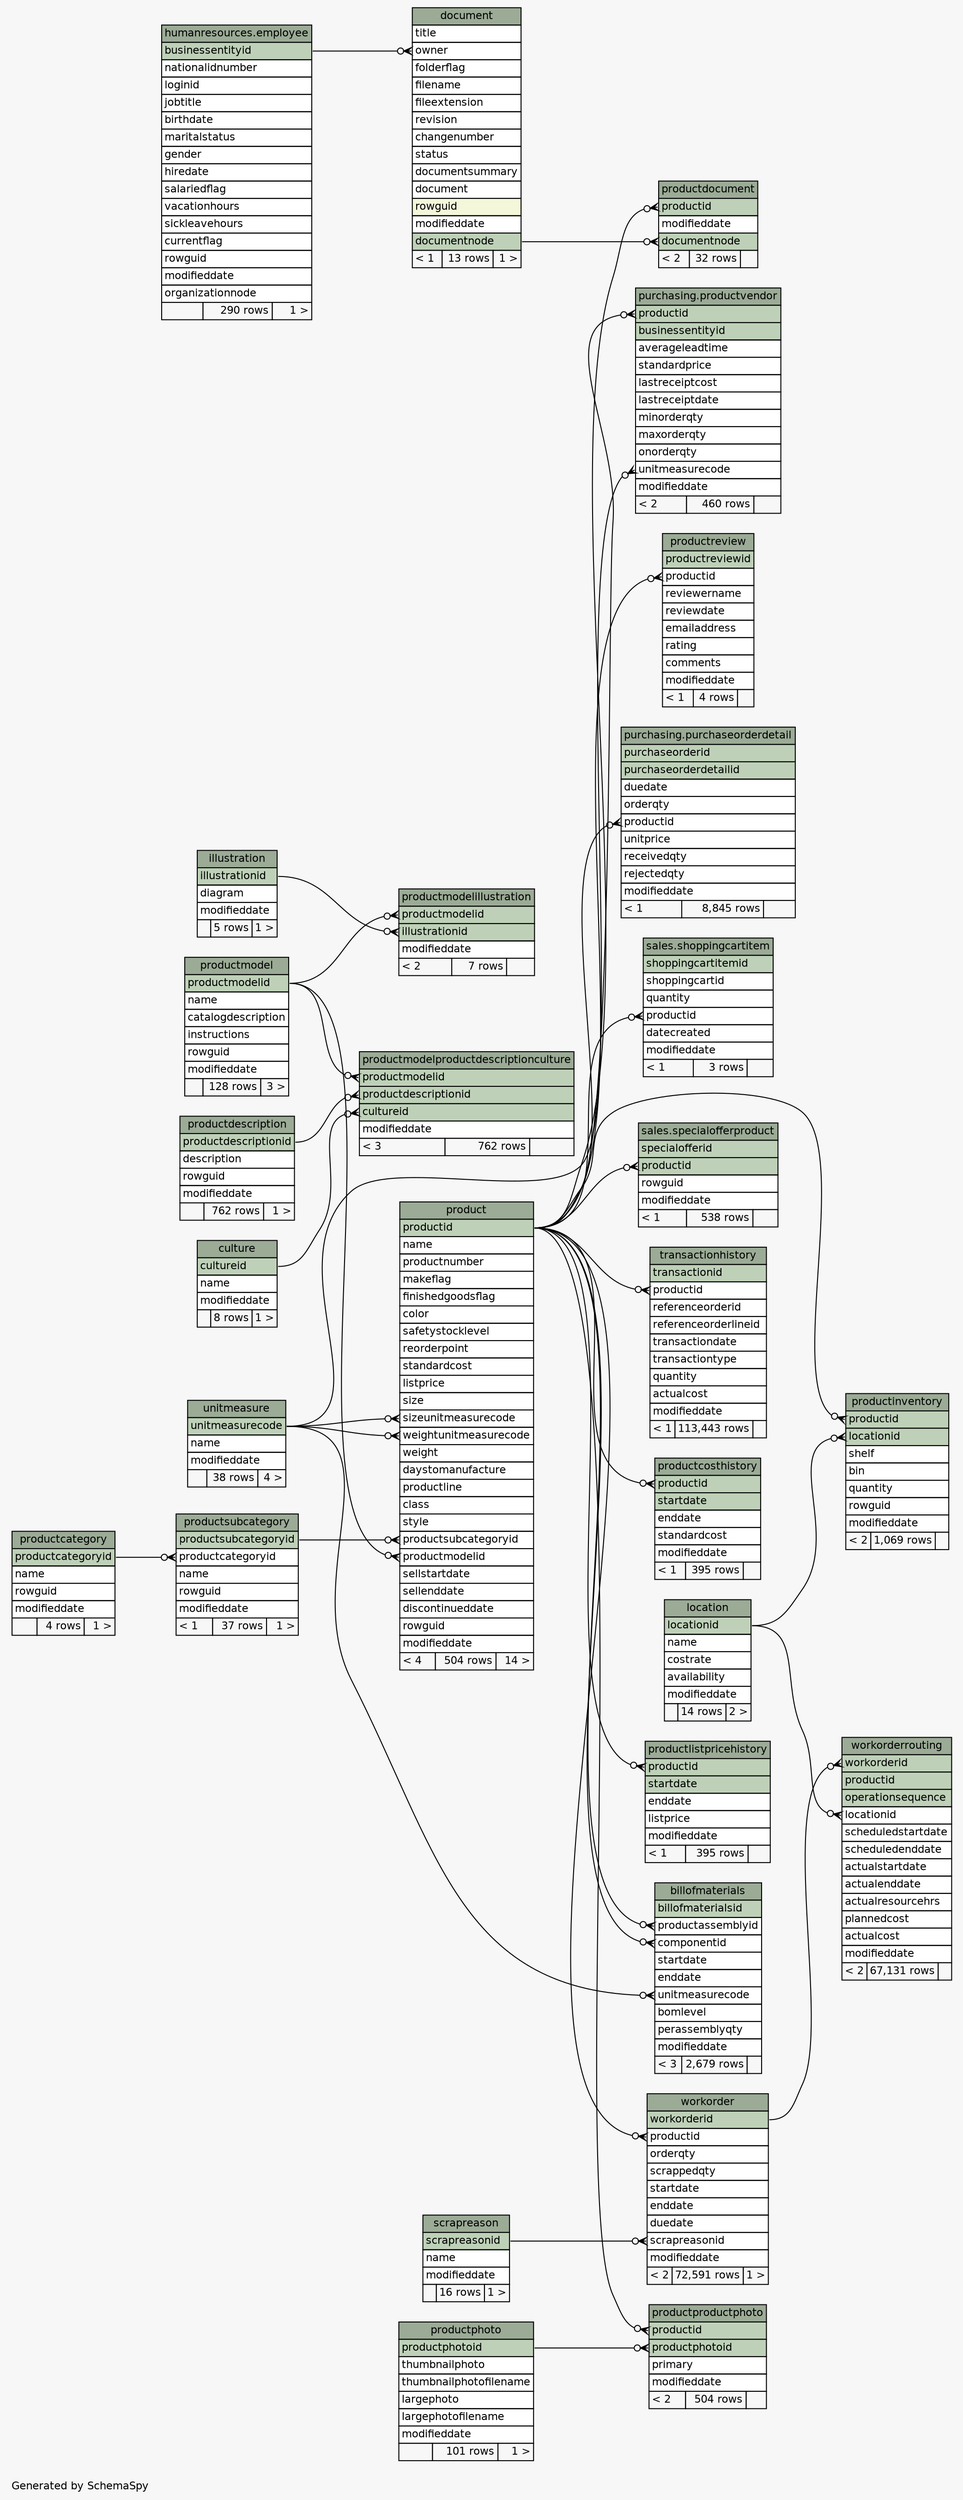 // dot 2.40.1 on Linux 5.4.0-51-generic
// SchemaSpy rev 590
digraph "largeRelationshipsDiagram" {
  graph [
    rankdir="RL"
    bgcolor="#f7f7f7"
    label="\nGenerated by SchemaSpy"
    labeljust="l"
    nodesep="0.18"
    ranksep="0.46"
    fontname="Helvetica"
    fontsize="11"
  ];
  node [
    fontname="Helvetica"
    fontsize="11"
    shape="plaintext"
  ];
  edge [
    arrowsize="0.8"
  ];
  "billofmaterials" [
    label=<
    <TABLE BORDER="0" CELLBORDER="1" CELLSPACING="0" BGCOLOR="#ffffff">
      <TR><TD COLSPAN="3" BGCOLOR="#9bab96" ALIGN="CENTER">billofmaterials</TD></TR>
      <TR><TD PORT="billofmaterialsid" COLSPAN="3" BGCOLOR="#bed1b8" ALIGN="LEFT">billofmaterialsid</TD></TR>
      <TR><TD PORT="productassemblyid" COLSPAN="3" ALIGN="LEFT">productassemblyid</TD></TR>
      <TR><TD PORT="componentid" COLSPAN="3" ALIGN="LEFT">componentid</TD></TR>
      <TR><TD PORT="startdate" COLSPAN="3" ALIGN="LEFT">startdate</TD></TR>
      <TR><TD PORT="enddate" COLSPAN="3" ALIGN="LEFT">enddate</TD></TR>
      <TR><TD PORT="unitmeasurecode" COLSPAN="3" ALIGN="LEFT">unitmeasurecode</TD></TR>
      <TR><TD PORT="bomlevel" COLSPAN="3" ALIGN="LEFT">bomlevel</TD></TR>
      <TR><TD PORT="perassemblyqty" COLSPAN="3" ALIGN="LEFT">perassemblyqty</TD></TR>
      <TR><TD PORT="modifieddate" COLSPAN="3" ALIGN="LEFT">modifieddate</TD></TR>
      <TR><TD ALIGN="LEFT" BGCOLOR="#f7f7f7">&lt; 3</TD><TD ALIGN="RIGHT" BGCOLOR="#f7f7f7">2,679 rows</TD><TD ALIGN="RIGHT" BGCOLOR="#f7f7f7">  </TD></TR>
    </TABLE>>
    URL="tables/billofmaterials.html"
    tooltip="billofmaterials"
  ];
  "culture" [
    label=<
    <TABLE BORDER="0" CELLBORDER="1" CELLSPACING="0" BGCOLOR="#ffffff">
      <TR><TD COLSPAN="3" BGCOLOR="#9bab96" ALIGN="CENTER">culture</TD></TR>
      <TR><TD PORT="cultureid" COLSPAN="3" BGCOLOR="#bed1b8" ALIGN="LEFT">cultureid</TD></TR>
      <TR><TD PORT="name" COLSPAN="3" ALIGN="LEFT">name</TD></TR>
      <TR><TD PORT="modifieddate" COLSPAN="3" ALIGN="LEFT">modifieddate</TD></TR>
      <TR><TD ALIGN="LEFT" BGCOLOR="#f7f7f7">  </TD><TD ALIGN="RIGHT" BGCOLOR="#f7f7f7">8 rows</TD><TD ALIGN="RIGHT" BGCOLOR="#f7f7f7">1 &gt;</TD></TR>
    </TABLE>>
    URL="tables/culture.html"
    tooltip="culture"
  ];
  "document" [
    label=<
    <TABLE BORDER="0" CELLBORDER="1" CELLSPACING="0" BGCOLOR="#ffffff">
      <TR><TD COLSPAN="3" BGCOLOR="#9bab96" ALIGN="CENTER">document</TD></TR>
      <TR><TD PORT="title" COLSPAN="3" ALIGN="LEFT">title</TD></TR>
      <TR><TD PORT="owner" COLSPAN="3" ALIGN="LEFT">owner</TD></TR>
      <TR><TD PORT="folderflag" COLSPAN="3" ALIGN="LEFT">folderflag</TD></TR>
      <TR><TD PORT="filename" COLSPAN="3" ALIGN="LEFT">filename</TD></TR>
      <TR><TD PORT="fileextension" COLSPAN="3" ALIGN="LEFT">fileextension</TD></TR>
      <TR><TD PORT="revision" COLSPAN="3" ALIGN="LEFT">revision</TD></TR>
      <TR><TD PORT="changenumber" COLSPAN="3" ALIGN="LEFT">changenumber</TD></TR>
      <TR><TD PORT="status" COLSPAN="3" ALIGN="LEFT">status</TD></TR>
      <TR><TD PORT="documentsummary" COLSPAN="3" ALIGN="LEFT">documentsummary</TD></TR>
      <TR><TD PORT="document" COLSPAN="3" ALIGN="LEFT">document</TD></TR>
      <TR><TD PORT="rowguid" COLSPAN="3" BGCOLOR="#f4f7da" ALIGN="LEFT">rowguid</TD></TR>
      <TR><TD PORT="modifieddate" COLSPAN="3" ALIGN="LEFT">modifieddate</TD></TR>
      <TR><TD PORT="documentnode" COLSPAN="3" BGCOLOR="#bed1b8" ALIGN="LEFT">documentnode</TD></TR>
      <TR><TD ALIGN="LEFT" BGCOLOR="#f7f7f7">&lt; 1</TD><TD ALIGN="RIGHT" BGCOLOR="#f7f7f7">13 rows</TD><TD ALIGN="RIGHT" BGCOLOR="#f7f7f7">1 &gt;</TD></TR>
    </TABLE>>
    URL="tables/document.html"
    tooltip="document"
  ];
  "humanresources.employee" [
    label=<
    <TABLE BORDER="0" CELLBORDER="1" CELLSPACING="0" BGCOLOR="#ffffff">
      <TR><TD COLSPAN="3" BGCOLOR="#9bab96" ALIGN="CENTER">humanresources.employee</TD></TR>
      <TR><TD PORT="businessentityid" COLSPAN="3" BGCOLOR="#bed1b8" ALIGN="LEFT">businessentityid</TD></TR>
      <TR><TD PORT="nationalidnumber" COLSPAN="3" ALIGN="LEFT">nationalidnumber</TD></TR>
      <TR><TD PORT="loginid" COLSPAN="3" ALIGN="LEFT">loginid</TD></TR>
      <TR><TD PORT="jobtitle" COLSPAN="3" ALIGN="LEFT">jobtitle</TD></TR>
      <TR><TD PORT="birthdate" COLSPAN="3" ALIGN="LEFT">birthdate</TD></TR>
      <TR><TD PORT="maritalstatus" COLSPAN="3" ALIGN="LEFT">maritalstatus</TD></TR>
      <TR><TD PORT="gender" COLSPAN="3" ALIGN="LEFT">gender</TD></TR>
      <TR><TD PORT="hiredate" COLSPAN="3" ALIGN="LEFT">hiredate</TD></TR>
      <TR><TD PORT="salariedflag" COLSPAN="3" ALIGN="LEFT">salariedflag</TD></TR>
      <TR><TD PORT="vacationhours" COLSPAN="3" ALIGN="LEFT">vacationhours</TD></TR>
      <TR><TD PORT="sickleavehours" COLSPAN="3" ALIGN="LEFT">sickleavehours</TD></TR>
      <TR><TD PORT="currentflag" COLSPAN="3" ALIGN="LEFT">currentflag</TD></TR>
      <TR><TD PORT="rowguid" COLSPAN="3" ALIGN="LEFT">rowguid</TD></TR>
      <TR><TD PORT="modifieddate" COLSPAN="3" ALIGN="LEFT">modifieddate</TD></TR>
      <TR><TD PORT="organizationnode" COLSPAN="3" ALIGN="LEFT">organizationnode</TD></TR>
      <TR><TD ALIGN="LEFT" BGCOLOR="#f7f7f7">  </TD><TD ALIGN="RIGHT" BGCOLOR="#f7f7f7">290 rows</TD><TD ALIGN="RIGHT" BGCOLOR="#f7f7f7">1 &gt;</TD></TR>
    </TABLE>>
    tooltip="humanresources.employee"
  ];
  "illustration" [
    label=<
    <TABLE BORDER="0" CELLBORDER="1" CELLSPACING="0" BGCOLOR="#ffffff">
      <TR><TD COLSPAN="3" BGCOLOR="#9bab96" ALIGN="CENTER">illustration</TD></TR>
      <TR><TD PORT="illustrationid" COLSPAN="3" BGCOLOR="#bed1b8" ALIGN="LEFT">illustrationid</TD></TR>
      <TR><TD PORT="diagram" COLSPAN="3" ALIGN="LEFT">diagram</TD></TR>
      <TR><TD PORT="modifieddate" COLSPAN="3" ALIGN="LEFT">modifieddate</TD></TR>
      <TR><TD ALIGN="LEFT" BGCOLOR="#f7f7f7">  </TD><TD ALIGN="RIGHT" BGCOLOR="#f7f7f7">5 rows</TD><TD ALIGN="RIGHT" BGCOLOR="#f7f7f7">1 &gt;</TD></TR>
    </TABLE>>
    URL="tables/illustration.html"
    tooltip="illustration"
  ];
  "location" [
    label=<
    <TABLE BORDER="0" CELLBORDER="1" CELLSPACING="0" BGCOLOR="#ffffff">
      <TR><TD COLSPAN="3" BGCOLOR="#9bab96" ALIGN="CENTER">location</TD></TR>
      <TR><TD PORT="locationid" COLSPAN="3" BGCOLOR="#bed1b8" ALIGN="LEFT">locationid</TD></TR>
      <TR><TD PORT="name" COLSPAN="3" ALIGN="LEFT">name</TD></TR>
      <TR><TD PORT="costrate" COLSPAN="3" ALIGN="LEFT">costrate</TD></TR>
      <TR><TD PORT="availability" COLSPAN="3" ALIGN="LEFT">availability</TD></TR>
      <TR><TD PORT="modifieddate" COLSPAN="3" ALIGN="LEFT">modifieddate</TD></TR>
      <TR><TD ALIGN="LEFT" BGCOLOR="#f7f7f7">  </TD><TD ALIGN="RIGHT" BGCOLOR="#f7f7f7">14 rows</TD><TD ALIGN="RIGHT" BGCOLOR="#f7f7f7">2 &gt;</TD></TR>
    </TABLE>>
    URL="tables/location.html"
    tooltip="location"
  ];
  "product" [
    label=<
    <TABLE BORDER="0" CELLBORDER="1" CELLSPACING="0" BGCOLOR="#ffffff">
      <TR><TD COLSPAN="3" BGCOLOR="#9bab96" ALIGN="CENTER">product</TD></TR>
      <TR><TD PORT="productid" COLSPAN="3" BGCOLOR="#bed1b8" ALIGN="LEFT">productid</TD></TR>
      <TR><TD PORT="name" COLSPAN="3" ALIGN="LEFT">name</TD></TR>
      <TR><TD PORT="productnumber" COLSPAN="3" ALIGN="LEFT">productnumber</TD></TR>
      <TR><TD PORT="makeflag" COLSPAN="3" ALIGN="LEFT">makeflag</TD></TR>
      <TR><TD PORT="finishedgoodsflag" COLSPAN="3" ALIGN="LEFT">finishedgoodsflag</TD></TR>
      <TR><TD PORT="color" COLSPAN="3" ALIGN="LEFT">color</TD></TR>
      <TR><TD PORT="safetystocklevel" COLSPAN="3" ALIGN="LEFT">safetystocklevel</TD></TR>
      <TR><TD PORT="reorderpoint" COLSPAN="3" ALIGN="LEFT">reorderpoint</TD></TR>
      <TR><TD PORT="standardcost" COLSPAN="3" ALIGN="LEFT">standardcost</TD></TR>
      <TR><TD PORT="listprice" COLSPAN="3" ALIGN="LEFT">listprice</TD></TR>
      <TR><TD PORT="size" COLSPAN="3" ALIGN="LEFT">size</TD></TR>
      <TR><TD PORT="sizeunitmeasurecode" COLSPAN="3" ALIGN="LEFT">sizeunitmeasurecode</TD></TR>
      <TR><TD PORT="weightunitmeasurecode" COLSPAN="3" ALIGN="LEFT">weightunitmeasurecode</TD></TR>
      <TR><TD PORT="weight" COLSPAN="3" ALIGN="LEFT">weight</TD></TR>
      <TR><TD PORT="daystomanufacture" COLSPAN="3" ALIGN="LEFT">daystomanufacture</TD></TR>
      <TR><TD PORT="productline" COLSPAN="3" ALIGN="LEFT">productline</TD></TR>
      <TR><TD PORT="class" COLSPAN="3" ALIGN="LEFT">class</TD></TR>
      <TR><TD PORT="style" COLSPAN="3" ALIGN="LEFT">style</TD></TR>
      <TR><TD PORT="productsubcategoryid" COLSPAN="3" ALIGN="LEFT">productsubcategoryid</TD></TR>
      <TR><TD PORT="productmodelid" COLSPAN="3" ALIGN="LEFT">productmodelid</TD></TR>
      <TR><TD PORT="sellstartdate" COLSPAN="3" ALIGN="LEFT">sellstartdate</TD></TR>
      <TR><TD PORT="sellenddate" COLSPAN="3" ALIGN="LEFT">sellenddate</TD></TR>
      <TR><TD PORT="discontinueddate" COLSPAN="3" ALIGN="LEFT">discontinueddate</TD></TR>
      <TR><TD PORT="rowguid" COLSPAN="3" ALIGN="LEFT">rowguid</TD></TR>
      <TR><TD PORT="modifieddate" COLSPAN="3" ALIGN="LEFT">modifieddate</TD></TR>
      <TR><TD ALIGN="LEFT" BGCOLOR="#f7f7f7">&lt; 4</TD><TD ALIGN="RIGHT" BGCOLOR="#f7f7f7">504 rows</TD><TD ALIGN="RIGHT" BGCOLOR="#f7f7f7">14 &gt;</TD></TR>
    </TABLE>>
    URL="tables/product.html"
    tooltip="product"
  ];
  "productcategory" [
    label=<
    <TABLE BORDER="0" CELLBORDER="1" CELLSPACING="0" BGCOLOR="#ffffff">
      <TR><TD COLSPAN="3" BGCOLOR="#9bab96" ALIGN="CENTER">productcategory</TD></TR>
      <TR><TD PORT="productcategoryid" COLSPAN="3" BGCOLOR="#bed1b8" ALIGN="LEFT">productcategoryid</TD></TR>
      <TR><TD PORT="name" COLSPAN="3" ALIGN="LEFT">name</TD></TR>
      <TR><TD PORT="rowguid" COLSPAN="3" ALIGN="LEFT">rowguid</TD></TR>
      <TR><TD PORT="modifieddate" COLSPAN="3" ALIGN="LEFT">modifieddate</TD></TR>
      <TR><TD ALIGN="LEFT" BGCOLOR="#f7f7f7">  </TD><TD ALIGN="RIGHT" BGCOLOR="#f7f7f7">4 rows</TD><TD ALIGN="RIGHT" BGCOLOR="#f7f7f7">1 &gt;</TD></TR>
    </TABLE>>
    URL="tables/productcategory.html"
    tooltip="productcategory"
  ];
  "productcosthistory" [
    label=<
    <TABLE BORDER="0" CELLBORDER="1" CELLSPACING="0" BGCOLOR="#ffffff">
      <TR><TD COLSPAN="3" BGCOLOR="#9bab96" ALIGN="CENTER">productcosthistory</TD></TR>
      <TR><TD PORT="productid" COLSPAN="3" BGCOLOR="#bed1b8" ALIGN="LEFT">productid</TD></TR>
      <TR><TD PORT="startdate" COLSPAN="3" BGCOLOR="#bed1b8" ALIGN="LEFT">startdate</TD></TR>
      <TR><TD PORT="enddate" COLSPAN="3" ALIGN="LEFT">enddate</TD></TR>
      <TR><TD PORT="standardcost" COLSPAN="3" ALIGN="LEFT">standardcost</TD></TR>
      <TR><TD PORT="modifieddate" COLSPAN="3" ALIGN="LEFT">modifieddate</TD></TR>
      <TR><TD ALIGN="LEFT" BGCOLOR="#f7f7f7">&lt; 1</TD><TD ALIGN="RIGHT" BGCOLOR="#f7f7f7">395 rows</TD><TD ALIGN="RIGHT" BGCOLOR="#f7f7f7">  </TD></TR>
    </TABLE>>
    URL="tables/productcosthistory.html"
    tooltip="productcosthistory"
  ];
  "productdescription" [
    label=<
    <TABLE BORDER="0" CELLBORDER="1" CELLSPACING="0" BGCOLOR="#ffffff">
      <TR><TD COLSPAN="3" BGCOLOR="#9bab96" ALIGN="CENTER">productdescription</TD></TR>
      <TR><TD PORT="productdescriptionid" COLSPAN="3" BGCOLOR="#bed1b8" ALIGN="LEFT">productdescriptionid</TD></TR>
      <TR><TD PORT="description" COLSPAN="3" ALIGN="LEFT">description</TD></TR>
      <TR><TD PORT="rowguid" COLSPAN="3" ALIGN="LEFT">rowguid</TD></TR>
      <TR><TD PORT="modifieddate" COLSPAN="3" ALIGN="LEFT">modifieddate</TD></TR>
      <TR><TD ALIGN="LEFT" BGCOLOR="#f7f7f7">  </TD><TD ALIGN="RIGHT" BGCOLOR="#f7f7f7">762 rows</TD><TD ALIGN="RIGHT" BGCOLOR="#f7f7f7">1 &gt;</TD></TR>
    </TABLE>>
    URL="tables/productdescription.html"
    tooltip="productdescription"
  ];
  "productdocument" [
    label=<
    <TABLE BORDER="0" CELLBORDER="1" CELLSPACING="0" BGCOLOR="#ffffff">
      <TR><TD COLSPAN="3" BGCOLOR="#9bab96" ALIGN="CENTER">productdocument</TD></TR>
      <TR><TD PORT="productid" COLSPAN="3" BGCOLOR="#bed1b8" ALIGN="LEFT">productid</TD></TR>
      <TR><TD PORT="modifieddate" COLSPAN="3" ALIGN="LEFT">modifieddate</TD></TR>
      <TR><TD PORT="documentnode" COLSPAN="3" BGCOLOR="#bed1b8" ALIGN="LEFT">documentnode</TD></TR>
      <TR><TD ALIGN="LEFT" BGCOLOR="#f7f7f7">&lt; 2</TD><TD ALIGN="RIGHT" BGCOLOR="#f7f7f7">32 rows</TD><TD ALIGN="RIGHT" BGCOLOR="#f7f7f7">  </TD></TR>
    </TABLE>>
    URL="tables/productdocument.html"
    tooltip="productdocument"
  ];
  "productinventory" [
    label=<
    <TABLE BORDER="0" CELLBORDER="1" CELLSPACING="0" BGCOLOR="#ffffff">
      <TR><TD COLSPAN="3" BGCOLOR="#9bab96" ALIGN="CENTER">productinventory</TD></TR>
      <TR><TD PORT="productid" COLSPAN="3" BGCOLOR="#bed1b8" ALIGN="LEFT">productid</TD></TR>
      <TR><TD PORT="locationid" COLSPAN="3" BGCOLOR="#bed1b8" ALIGN="LEFT">locationid</TD></TR>
      <TR><TD PORT="shelf" COLSPAN="3" ALIGN="LEFT">shelf</TD></TR>
      <TR><TD PORT="bin" COLSPAN="3" ALIGN="LEFT">bin</TD></TR>
      <TR><TD PORT="quantity" COLSPAN="3" ALIGN="LEFT">quantity</TD></TR>
      <TR><TD PORT="rowguid" COLSPAN="3" ALIGN="LEFT">rowguid</TD></TR>
      <TR><TD PORT="modifieddate" COLSPAN="3" ALIGN="LEFT">modifieddate</TD></TR>
      <TR><TD ALIGN="LEFT" BGCOLOR="#f7f7f7">&lt; 2</TD><TD ALIGN="RIGHT" BGCOLOR="#f7f7f7">1,069 rows</TD><TD ALIGN="RIGHT" BGCOLOR="#f7f7f7">  </TD></TR>
    </TABLE>>
    URL="tables/productinventory.html"
    tooltip="productinventory"
  ];
  "productlistpricehistory" [
    label=<
    <TABLE BORDER="0" CELLBORDER="1" CELLSPACING="0" BGCOLOR="#ffffff">
      <TR><TD COLSPAN="3" BGCOLOR="#9bab96" ALIGN="CENTER">productlistpricehistory</TD></TR>
      <TR><TD PORT="productid" COLSPAN="3" BGCOLOR="#bed1b8" ALIGN="LEFT">productid</TD></TR>
      <TR><TD PORT="startdate" COLSPAN="3" BGCOLOR="#bed1b8" ALIGN="LEFT">startdate</TD></TR>
      <TR><TD PORT="enddate" COLSPAN="3" ALIGN="LEFT">enddate</TD></TR>
      <TR><TD PORT="listprice" COLSPAN="3" ALIGN="LEFT">listprice</TD></TR>
      <TR><TD PORT="modifieddate" COLSPAN="3" ALIGN="LEFT">modifieddate</TD></TR>
      <TR><TD ALIGN="LEFT" BGCOLOR="#f7f7f7">&lt; 1</TD><TD ALIGN="RIGHT" BGCOLOR="#f7f7f7">395 rows</TD><TD ALIGN="RIGHT" BGCOLOR="#f7f7f7">  </TD></TR>
    </TABLE>>
    URL="tables/productlistpricehistory.html"
    tooltip="productlistpricehistory"
  ];
  "productmodel" [
    label=<
    <TABLE BORDER="0" CELLBORDER="1" CELLSPACING="0" BGCOLOR="#ffffff">
      <TR><TD COLSPAN="3" BGCOLOR="#9bab96" ALIGN="CENTER">productmodel</TD></TR>
      <TR><TD PORT="productmodelid" COLSPAN="3" BGCOLOR="#bed1b8" ALIGN="LEFT">productmodelid</TD></TR>
      <TR><TD PORT="name" COLSPAN="3" ALIGN="LEFT">name</TD></TR>
      <TR><TD PORT="catalogdescription" COLSPAN="3" ALIGN="LEFT">catalogdescription</TD></TR>
      <TR><TD PORT="instructions" COLSPAN="3" ALIGN="LEFT">instructions</TD></TR>
      <TR><TD PORT="rowguid" COLSPAN="3" ALIGN="LEFT">rowguid</TD></TR>
      <TR><TD PORT="modifieddate" COLSPAN="3" ALIGN="LEFT">modifieddate</TD></TR>
      <TR><TD ALIGN="LEFT" BGCOLOR="#f7f7f7">  </TD><TD ALIGN="RIGHT" BGCOLOR="#f7f7f7">128 rows</TD><TD ALIGN="RIGHT" BGCOLOR="#f7f7f7">3 &gt;</TD></TR>
    </TABLE>>
    URL="tables/productmodel.html"
    tooltip="productmodel"
  ];
  "productmodelillustration" [
    label=<
    <TABLE BORDER="0" CELLBORDER="1" CELLSPACING="0" BGCOLOR="#ffffff">
      <TR><TD COLSPAN="3" BGCOLOR="#9bab96" ALIGN="CENTER">productmodelillustration</TD></TR>
      <TR><TD PORT="productmodelid" COLSPAN="3" BGCOLOR="#bed1b8" ALIGN="LEFT">productmodelid</TD></TR>
      <TR><TD PORT="illustrationid" COLSPAN="3" BGCOLOR="#bed1b8" ALIGN="LEFT">illustrationid</TD></TR>
      <TR><TD PORT="modifieddate" COLSPAN="3" ALIGN="LEFT">modifieddate</TD></TR>
      <TR><TD ALIGN="LEFT" BGCOLOR="#f7f7f7">&lt; 2</TD><TD ALIGN="RIGHT" BGCOLOR="#f7f7f7">7 rows</TD><TD ALIGN="RIGHT" BGCOLOR="#f7f7f7">  </TD></TR>
    </TABLE>>
    URL="tables/productmodelillustration.html"
    tooltip="productmodelillustration"
  ];
  "productmodelproductdescriptionculture" [
    label=<
    <TABLE BORDER="0" CELLBORDER="1" CELLSPACING="0" BGCOLOR="#ffffff">
      <TR><TD COLSPAN="3" BGCOLOR="#9bab96" ALIGN="CENTER">productmodelproductdescriptionculture</TD></TR>
      <TR><TD PORT="productmodelid" COLSPAN="3" BGCOLOR="#bed1b8" ALIGN="LEFT">productmodelid</TD></TR>
      <TR><TD PORT="productdescriptionid" COLSPAN="3" BGCOLOR="#bed1b8" ALIGN="LEFT">productdescriptionid</TD></TR>
      <TR><TD PORT="cultureid" COLSPAN="3" BGCOLOR="#bed1b8" ALIGN="LEFT">cultureid</TD></TR>
      <TR><TD PORT="modifieddate" COLSPAN="3" ALIGN="LEFT">modifieddate</TD></TR>
      <TR><TD ALIGN="LEFT" BGCOLOR="#f7f7f7">&lt; 3</TD><TD ALIGN="RIGHT" BGCOLOR="#f7f7f7">762 rows</TD><TD ALIGN="RIGHT" BGCOLOR="#f7f7f7">  </TD></TR>
    </TABLE>>
    URL="tables/productmodelproductdescriptionculture.html"
    tooltip="productmodelproductdescriptionculture"
  ];
  "productphoto" [
    label=<
    <TABLE BORDER="0" CELLBORDER="1" CELLSPACING="0" BGCOLOR="#ffffff">
      <TR><TD COLSPAN="3" BGCOLOR="#9bab96" ALIGN="CENTER">productphoto</TD></TR>
      <TR><TD PORT="productphotoid" COLSPAN="3" BGCOLOR="#bed1b8" ALIGN="LEFT">productphotoid</TD></TR>
      <TR><TD PORT="thumbnailphoto" COLSPAN="3" ALIGN="LEFT">thumbnailphoto</TD></TR>
      <TR><TD PORT="thumbnailphotofilename" COLSPAN="3" ALIGN="LEFT">thumbnailphotofilename</TD></TR>
      <TR><TD PORT="largephoto" COLSPAN="3" ALIGN="LEFT">largephoto</TD></TR>
      <TR><TD PORT="largephotofilename" COLSPAN="3" ALIGN="LEFT">largephotofilename</TD></TR>
      <TR><TD PORT="modifieddate" COLSPAN="3" ALIGN="LEFT">modifieddate</TD></TR>
      <TR><TD ALIGN="LEFT" BGCOLOR="#f7f7f7">  </TD><TD ALIGN="RIGHT" BGCOLOR="#f7f7f7">101 rows</TD><TD ALIGN="RIGHT" BGCOLOR="#f7f7f7">1 &gt;</TD></TR>
    </TABLE>>
    URL="tables/productphoto.html"
    tooltip="productphoto"
  ];
  "productproductphoto" [
    label=<
    <TABLE BORDER="0" CELLBORDER="1" CELLSPACING="0" BGCOLOR="#ffffff">
      <TR><TD COLSPAN="3" BGCOLOR="#9bab96" ALIGN="CENTER">productproductphoto</TD></TR>
      <TR><TD PORT="productid" COLSPAN="3" BGCOLOR="#bed1b8" ALIGN="LEFT">productid</TD></TR>
      <TR><TD PORT="productphotoid" COLSPAN="3" BGCOLOR="#bed1b8" ALIGN="LEFT">productphotoid</TD></TR>
      <TR><TD PORT="primary" COLSPAN="3" ALIGN="LEFT">primary</TD></TR>
      <TR><TD PORT="modifieddate" COLSPAN="3" ALIGN="LEFT">modifieddate</TD></TR>
      <TR><TD ALIGN="LEFT" BGCOLOR="#f7f7f7">&lt; 2</TD><TD ALIGN="RIGHT" BGCOLOR="#f7f7f7">504 rows</TD><TD ALIGN="RIGHT" BGCOLOR="#f7f7f7">  </TD></TR>
    </TABLE>>
    URL="tables/productproductphoto.html"
    tooltip="productproductphoto"
  ];
  "productreview" [
    label=<
    <TABLE BORDER="0" CELLBORDER="1" CELLSPACING="0" BGCOLOR="#ffffff">
      <TR><TD COLSPAN="3" BGCOLOR="#9bab96" ALIGN="CENTER">productreview</TD></TR>
      <TR><TD PORT="productreviewid" COLSPAN="3" BGCOLOR="#bed1b8" ALIGN="LEFT">productreviewid</TD></TR>
      <TR><TD PORT="productid" COLSPAN="3" ALIGN="LEFT">productid</TD></TR>
      <TR><TD PORT="reviewername" COLSPAN="3" ALIGN="LEFT">reviewername</TD></TR>
      <TR><TD PORT="reviewdate" COLSPAN="3" ALIGN="LEFT">reviewdate</TD></TR>
      <TR><TD PORT="emailaddress" COLSPAN="3" ALIGN="LEFT">emailaddress</TD></TR>
      <TR><TD PORT="rating" COLSPAN="3" ALIGN="LEFT">rating</TD></TR>
      <TR><TD PORT="comments" COLSPAN="3" ALIGN="LEFT">comments</TD></TR>
      <TR><TD PORT="modifieddate" COLSPAN="3" ALIGN="LEFT">modifieddate</TD></TR>
      <TR><TD ALIGN="LEFT" BGCOLOR="#f7f7f7">&lt; 1</TD><TD ALIGN="RIGHT" BGCOLOR="#f7f7f7">4 rows</TD><TD ALIGN="RIGHT" BGCOLOR="#f7f7f7">  </TD></TR>
    </TABLE>>
    URL="tables/productreview.html"
    tooltip="productreview"
  ];
  "productsubcategory" [
    label=<
    <TABLE BORDER="0" CELLBORDER="1" CELLSPACING="0" BGCOLOR="#ffffff">
      <TR><TD COLSPAN="3" BGCOLOR="#9bab96" ALIGN="CENTER">productsubcategory</TD></TR>
      <TR><TD PORT="productsubcategoryid" COLSPAN="3" BGCOLOR="#bed1b8" ALIGN="LEFT">productsubcategoryid</TD></TR>
      <TR><TD PORT="productcategoryid" COLSPAN="3" ALIGN="LEFT">productcategoryid</TD></TR>
      <TR><TD PORT="name" COLSPAN="3" ALIGN="LEFT">name</TD></TR>
      <TR><TD PORT="rowguid" COLSPAN="3" ALIGN="LEFT">rowguid</TD></TR>
      <TR><TD PORT="modifieddate" COLSPAN="3" ALIGN="LEFT">modifieddate</TD></TR>
      <TR><TD ALIGN="LEFT" BGCOLOR="#f7f7f7">&lt; 1</TD><TD ALIGN="RIGHT" BGCOLOR="#f7f7f7">37 rows</TD><TD ALIGN="RIGHT" BGCOLOR="#f7f7f7">1 &gt;</TD></TR>
    </TABLE>>
    URL="tables/productsubcategory.html"
    tooltip="productsubcategory"
  ];
  "purchasing.productvendor" [
    label=<
    <TABLE BORDER="0" CELLBORDER="1" CELLSPACING="0" BGCOLOR="#ffffff">
      <TR><TD COLSPAN="3" BGCOLOR="#9bab96" ALIGN="CENTER">purchasing.productvendor</TD></TR>
      <TR><TD PORT="productid" COLSPAN="3" BGCOLOR="#bed1b8" ALIGN="LEFT">productid</TD></TR>
      <TR><TD PORT="businessentityid" COLSPAN="3" BGCOLOR="#bed1b8" ALIGN="LEFT">businessentityid</TD></TR>
      <TR><TD PORT="averageleadtime" COLSPAN="3" ALIGN="LEFT">averageleadtime</TD></TR>
      <TR><TD PORT="standardprice" COLSPAN="3" ALIGN="LEFT">standardprice</TD></TR>
      <TR><TD PORT="lastreceiptcost" COLSPAN="3" ALIGN="LEFT">lastreceiptcost</TD></TR>
      <TR><TD PORT="lastreceiptdate" COLSPAN="3" ALIGN="LEFT">lastreceiptdate</TD></TR>
      <TR><TD PORT="minorderqty" COLSPAN="3" ALIGN="LEFT">minorderqty</TD></TR>
      <TR><TD PORT="maxorderqty" COLSPAN="3" ALIGN="LEFT">maxorderqty</TD></TR>
      <TR><TD PORT="onorderqty" COLSPAN="3" ALIGN="LEFT">onorderqty</TD></TR>
      <TR><TD PORT="unitmeasurecode" COLSPAN="3" ALIGN="LEFT">unitmeasurecode</TD></TR>
      <TR><TD PORT="modifieddate" COLSPAN="3" ALIGN="LEFT">modifieddate</TD></TR>
      <TR><TD ALIGN="LEFT" BGCOLOR="#f7f7f7">&lt; 2</TD><TD ALIGN="RIGHT" BGCOLOR="#f7f7f7">460 rows</TD><TD ALIGN="RIGHT" BGCOLOR="#f7f7f7">  </TD></TR>
    </TABLE>>
    tooltip="purchasing.productvendor"
  ];
  "purchasing.purchaseorderdetail" [
    label=<
    <TABLE BORDER="0" CELLBORDER="1" CELLSPACING="0" BGCOLOR="#ffffff">
      <TR><TD COLSPAN="3" BGCOLOR="#9bab96" ALIGN="CENTER">purchasing.purchaseorderdetail</TD></TR>
      <TR><TD PORT="purchaseorderid" COLSPAN="3" BGCOLOR="#bed1b8" ALIGN="LEFT">purchaseorderid</TD></TR>
      <TR><TD PORT="purchaseorderdetailid" COLSPAN="3" BGCOLOR="#bed1b8" ALIGN="LEFT">purchaseorderdetailid</TD></TR>
      <TR><TD PORT="duedate" COLSPAN="3" ALIGN="LEFT">duedate</TD></TR>
      <TR><TD PORT="orderqty" COLSPAN="3" ALIGN="LEFT">orderqty</TD></TR>
      <TR><TD PORT="productid" COLSPAN="3" ALIGN="LEFT">productid</TD></TR>
      <TR><TD PORT="unitprice" COLSPAN="3" ALIGN="LEFT">unitprice</TD></TR>
      <TR><TD PORT="receivedqty" COLSPAN="3" ALIGN="LEFT">receivedqty</TD></TR>
      <TR><TD PORT="rejectedqty" COLSPAN="3" ALIGN="LEFT">rejectedqty</TD></TR>
      <TR><TD PORT="modifieddate" COLSPAN="3" ALIGN="LEFT">modifieddate</TD></TR>
      <TR><TD ALIGN="LEFT" BGCOLOR="#f7f7f7">&lt; 1</TD><TD ALIGN="RIGHT" BGCOLOR="#f7f7f7">8,845 rows</TD><TD ALIGN="RIGHT" BGCOLOR="#f7f7f7">  </TD></TR>
    </TABLE>>
    tooltip="purchasing.purchaseorderdetail"
  ];
  "scrapreason" [
    label=<
    <TABLE BORDER="0" CELLBORDER="1" CELLSPACING="0" BGCOLOR="#ffffff">
      <TR><TD COLSPAN="3" BGCOLOR="#9bab96" ALIGN="CENTER">scrapreason</TD></TR>
      <TR><TD PORT="scrapreasonid" COLSPAN="3" BGCOLOR="#bed1b8" ALIGN="LEFT">scrapreasonid</TD></TR>
      <TR><TD PORT="name" COLSPAN="3" ALIGN="LEFT">name</TD></TR>
      <TR><TD PORT="modifieddate" COLSPAN="3" ALIGN="LEFT">modifieddate</TD></TR>
      <TR><TD ALIGN="LEFT" BGCOLOR="#f7f7f7">  </TD><TD ALIGN="RIGHT" BGCOLOR="#f7f7f7">16 rows</TD><TD ALIGN="RIGHT" BGCOLOR="#f7f7f7">1 &gt;</TD></TR>
    </TABLE>>
    URL="tables/scrapreason.html"
    tooltip="scrapreason"
  ];
  "sales.shoppingcartitem" [
    label=<
    <TABLE BORDER="0" CELLBORDER="1" CELLSPACING="0" BGCOLOR="#ffffff">
      <TR><TD COLSPAN="3" BGCOLOR="#9bab96" ALIGN="CENTER">sales.shoppingcartitem</TD></TR>
      <TR><TD PORT="shoppingcartitemid" COLSPAN="3" BGCOLOR="#bed1b8" ALIGN="LEFT">shoppingcartitemid</TD></TR>
      <TR><TD PORT="shoppingcartid" COLSPAN="3" ALIGN="LEFT">shoppingcartid</TD></TR>
      <TR><TD PORT="quantity" COLSPAN="3" ALIGN="LEFT">quantity</TD></TR>
      <TR><TD PORT="productid" COLSPAN="3" ALIGN="LEFT">productid</TD></TR>
      <TR><TD PORT="datecreated" COLSPAN="3" ALIGN="LEFT">datecreated</TD></TR>
      <TR><TD PORT="modifieddate" COLSPAN="3" ALIGN="LEFT">modifieddate</TD></TR>
      <TR><TD ALIGN="LEFT" BGCOLOR="#f7f7f7">&lt; 1</TD><TD ALIGN="RIGHT" BGCOLOR="#f7f7f7">3 rows</TD><TD ALIGN="RIGHT" BGCOLOR="#f7f7f7">  </TD></TR>
    </TABLE>>
    tooltip="sales.shoppingcartitem"
  ];
  "sales.specialofferproduct" [
    label=<
    <TABLE BORDER="0" CELLBORDER="1" CELLSPACING="0" BGCOLOR="#ffffff">
      <TR><TD COLSPAN="3" BGCOLOR="#9bab96" ALIGN="CENTER">sales.specialofferproduct</TD></TR>
      <TR><TD PORT="specialofferid" COLSPAN="3" BGCOLOR="#bed1b8" ALIGN="LEFT">specialofferid</TD></TR>
      <TR><TD PORT="productid" COLSPAN="3" BGCOLOR="#bed1b8" ALIGN="LEFT">productid</TD></TR>
      <TR><TD PORT="rowguid" COLSPAN="3" ALIGN="LEFT">rowguid</TD></TR>
      <TR><TD PORT="modifieddate" COLSPAN="3" ALIGN="LEFT">modifieddate</TD></TR>
      <TR><TD ALIGN="LEFT" BGCOLOR="#f7f7f7">&lt; 1</TD><TD ALIGN="RIGHT" BGCOLOR="#f7f7f7">538 rows</TD><TD ALIGN="RIGHT" BGCOLOR="#f7f7f7">  </TD></TR>
    </TABLE>>
    tooltip="sales.specialofferproduct"
  ];
  "transactionhistory" [
    label=<
    <TABLE BORDER="0" CELLBORDER="1" CELLSPACING="0" BGCOLOR="#ffffff">
      <TR><TD COLSPAN="3" BGCOLOR="#9bab96" ALIGN="CENTER">transactionhistory</TD></TR>
      <TR><TD PORT="transactionid" COLSPAN="3" BGCOLOR="#bed1b8" ALIGN="LEFT">transactionid</TD></TR>
      <TR><TD PORT="productid" COLSPAN="3" ALIGN="LEFT">productid</TD></TR>
      <TR><TD PORT="referenceorderid" COLSPAN="3" ALIGN="LEFT">referenceorderid</TD></TR>
      <TR><TD PORT="referenceorderlineid" COLSPAN="3" ALIGN="LEFT">referenceorderlineid</TD></TR>
      <TR><TD PORT="transactiondate" COLSPAN="3" ALIGN="LEFT">transactiondate</TD></TR>
      <TR><TD PORT="transactiontype" COLSPAN="3" ALIGN="LEFT">transactiontype</TD></TR>
      <TR><TD PORT="quantity" COLSPAN="3" ALIGN="LEFT">quantity</TD></TR>
      <TR><TD PORT="actualcost" COLSPAN="3" ALIGN="LEFT">actualcost</TD></TR>
      <TR><TD PORT="modifieddate" COLSPAN="3" ALIGN="LEFT">modifieddate</TD></TR>
      <TR><TD ALIGN="LEFT" BGCOLOR="#f7f7f7">&lt; 1</TD><TD ALIGN="RIGHT" BGCOLOR="#f7f7f7">113,443 rows</TD><TD ALIGN="RIGHT" BGCOLOR="#f7f7f7">  </TD></TR>
    </TABLE>>
    URL="tables/transactionhistory.html"
    tooltip="transactionhistory"
  ];
  "unitmeasure" [
    label=<
    <TABLE BORDER="0" CELLBORDER="1" CELLSPACING="0" BGCOLOR="#ffffff">
      <TR><TD COLSPAN="3" BGCOLOR="#9bab96" ALIGN="CENTER">unitmeasure</TD></TR>
      <TR><TD PORT="unitmeasurecode" COLSPAN="3" BGCOLOR="#bed1b8" ALIGN="LEFT">unitmeasurecode</TD></TR>
      <TR><TD PORT="name" COLSPAN="3" ALIGN="LEFT">name</TD></TR>
      <TR><TD PORT="modifieddate" COLSPAN="3" ALIGN="LEFT">modifieddate</TD></TR>
      <TR><TD ALIGN="LEFT" BGCOLOR="#f7f7f7">  </TD><TD ALIGN="RIGHT" BGCOLOR="#f7f7f7">38 rows</TD><TD ALIGN="RIGHT" BGCOLOR="#f7f7f7">4 &gt;</TD></TR>
    </TABLE>>
    URL="tables/unitmeasure.html"
    tooltip="unitmeasure"
  ];
  "workorder" [
    label=<
    <TABLE BORDER="0" CELLBORDER="1" CELLSPACING="0" BGCOLOR="#ffffff">
      <TR><TD COLSPAN="3" BGCOLOR="#9bab96" ALIGN="CENTER">workorder</TD></TR>
      <TR><TD PORT="workorderid" COLSPAN="3" BGCOLOR="#bed1b8" ALIGN="LEFT">workorderid</TD></TR>
      <TR><TD PORT="productid" COLSPAN="3" ALIGN="LEFT">productid</TD></TR>
      <TR><TD PORT="orderqty" COLSPAN="3" ALIGN="LEFT">orderqty</TD></TR>
      <TR><TD PORT="scrappedqty" COLSPAN="3" ALIGN="LEFT">scrappedqty</TD></TR>
      <TR><TD PORT="startdate" COLSPAN="3" ALIGN="LEFT">startdate</TD></TR>
      <TR><TD PORT="enddate" COLSPAN="3" ALIGN="LEFT">enddate</TD></TR>
      <TR><TD PORT="duedate" COLSPAN="3" ALIGN="LEFT">duedate</TD></TR>
      <TR><TD PORT="scrapreasonid" COLSPAN="3" ALIGN="LEFT">scrapreasonid</TD></TR>
      <TR><TD PORT="modifieddate" COLSPAN="3" ALIGN="LEFT">modifieddate</TD></TR>
      <TR><TD ALIGN="LEFT" BGCOLOR="#f7f7f7">&lt; 2</TD><TD ALIGN="RIGHT" BGCOLOR="#f7f7f7">72,591 rows</TD><TD ALIGN="RIGHT" BGCOLOR="#f7f7f7">1 &gt;</TD></TR>
    </TABLE>>
    URL="tables/workorder.html"
    tooltip="workorder"
  ];
  "workorderrouting" [
    label=<
    <TABLE BORDER="0" CELLBORDER="1" CELLSPACING="0" BGCOLOR="#ffffff">
      <TR><TD COLSPAN="3" BGCOLOR="#9bab96" ALIGN="CENTER">workorderrouting</TD></TR>
      <TR><TD PORT="workorderid" COLSPAN="3" BGCOLOR="#bed1b8" ALIGN="LEFT">workorderid</TD></TR>
      <TR><TD PORT="productid" COLSPAN="3" BGCOLOR="#bed1b8" ALIGN="LEFT">productid</TD></TR>
      <TR><TD PORT="operationsequence" COLSPAN="3" BGCOLOR="#bed1b8" ALIGN="LEFT">operationsequence</TD></TR>
      <TR><TD PORT="locationid" COLSPAN="3" ALIGN="LEFT">locationid</TD></TR>
      <TR><TD PORT="scheduledstartdate" COLSPAN="3" ALIGN="LEFT">scheduledstartdate</TD></TR>
      <TR><TD PORT="scheduledenddate" COLSPAN="3" ALIGN="LEFT">scheduledenddate</TD></TR>
      <TR><TD PORT="actualstartdate" COLSPAN="3" ALIGN="LEFT">actualstartdate</TD></TR>
      <TR><TD PORT="actualenddate" COLSPAN="3" ALIGN="LEFT">actualenddate</TD></TR>
      <TR><TD PORT="actualresourcehrs" COLSPAN="3" ALIGN="LEFT">actualresourcehrs</TD></TR>
      <TR><TD PORT="plannedcost" COLSPAN="3" ALIGN="LEFT">plannedcost</TD></TR>
      <TR><TD PORT="actualcost" COLSPAN="3" ALIGN="LEFT">actualcost</TD></TR>
      <TR><TD PORT="modifieddate" COLSPAN="3" ALIGN="LEFT">modifieddate</TD></TR>
      <TR><TD ALIGN="LEFT" BGCOLOR="#f7f7f7">&lt; 2</TD><TD ALIGN="RIGHT" BGCOLOR="#f7f7f7">67,131 rows</TD><TD ALIGN="RIGHT" BGCOLOR="#f7f7f7">  </TD></TR>
    </TABLE>>
    URL="tables/workorderrouting.html"
    tooltip="workorderrouting"
  ];
  "billofmaterials":"componentid":w -> "product":"productid":e [arrowhead=none dir=back arrowtail=crowodot];
  "billofmaterials":"productassemblyid":w -> "product":"productid":e [arrowhead=none dir=back arrowtail=crowodot];
  "billofmaterials":"unitmeasurecode":w -> "unitmeasure":"unitmeasurecode":e [arrowhead=none dir=back arrowtail=crowodot];
  "document":"owner":w -> "humanresources.employee":"businessentityid":e [arrowhead=none dir=back arrowtail=crowodot];
  "product":"productmodelid":w -> "productmodel":"productmodelid":e [arrowhead=none dir=back arrowtail=crowodot];
  "product":"productsubcategoryid":w -> "productsubcategory":"productsubcategoryid":e [arrowhead=none dir=back arrowtail=crowodot];
  "product":"sizeunitmeasurecode":w -> "unitmeasure":"unitmeasurecode":e [arrowhead=none dir=back arrowtail=crowodot];
  "product":"weightunitmeasurecode":w -> "unitmeasure":"unitmeasurecode":e [arrowhead=none dir=back arrowtail=crowodot];
  "productcosthistory":"productid":w -> "product":"productid":e [arrowhead=none dir=back arrowtail=crowodot];
  "productdocument":"documentnode":w -> "document":"documentnode":e [arrowhead=none dir=back arrowtail=crowodot];
  "productdocument":"productid":w -> "product":"productid":e [arrowhead=none dir=back arrowtail=crowodot];
  "productinventory":"locationid":w -> "location":"locationid":e [arrowhead=none dir=back arrowtail=crowodot];
  "productinventory":"productid":w -> "product":"productid":e [arrowhead=none dir=back arrowtail=crowodot];
  "productlistpricehistory":"productid":w -> "product":"productid":e [arrowhead=none dir=back arrowtail=crowodot];
  "productmodelillustration":"illustrationid":w -> "illustration":"illustrationid":e [arrowhead=none dir=back arrowtail=crowodot];
  "productmodelillustration":"productmodelid":w -> "productmodel":"productmodelid":e [arrowhead=none dir=back arrowtail=crowodot];
  "productmodelproductdescriptionculture":"cultureid":w -> "culture":"cultureid":e [arrowhead=none dir=back arrowtail=crowodot];
  "productmodelproductdescriptionculture":"productdescriptionid":w -> "productdescription":"productdescriptionid":e [arrowhead=none dir=back arrowtail=crowodot];
  "productmodelproductdescriptionculture":"productmodelid":w -> "productmodel":"productmodelid":e [arrowhead=none dir=back arrowtail=crowodot];
  "productproductphoto":"productid":w -> "product":"productid":e [arrowhead=none dir=back arrowtail=crowodot];
  "productproductphoto":"productphotoid":w -> "productphoto":"productphotoid":e [arrowhead=none dir=back arrowtail=crowodot];
  "productreview":"productid":w -> "product":"productid":e [arrowhead=none dir=back arrowtail=crowodot];
  "productsubcategory":"productcategoryid":w -> "productcategory":"productcategoryid":e [arrowhead=none dir=back arrowtail=crowodot];
  "purchasing.productvendor":"productid":w -> "product":"productid":e [arrowhead=none dir=back arrowtail=crowodot];
  "purchasing.productvendor":"unitmeasurecode":w -> "unitmeasure":"unitmeasurecode":e [arrowhead=none dir=back arrowtail=crowodot];
  "purchasing.purchaseorderdetail":"productid":w -> "product":"productid":e [arrowhead=none dir=back arrowtail=crowodot];
  "sales.shoppingcartitem":"productid":w -> "product":"productid":e [arrowhead=none dir=back arrowtail=crowodot];
  "sales.specialofferproduct":"productid":w -> "product":"productid":e [arrowhead=none dir=back arrowtail=crowodot];
  "transactionhistory":"productid":w -> "product":"productid":e [arrowhead=none dir=back arrowtail=crowodot];
  "workorder":"productid":w -> "product":"productid":e [arrowhead=none dir=back arrowtail=crowodot];
  "workorder":"scrapreasonid":w -> "scrapreason":"scrapreasonid":e [arrowhead=none dir=back arrowtail=crowodot];
  "workorderrouting":"locationid":w -> "location":"locationid":e [arrowhead=none dir=back arrowtail=crowodot];
  "workorderrouting":"workorderid":w -> "workorder":"workorderid":e [arrowhead=none dir=back arrowtail=crowodot];
}
